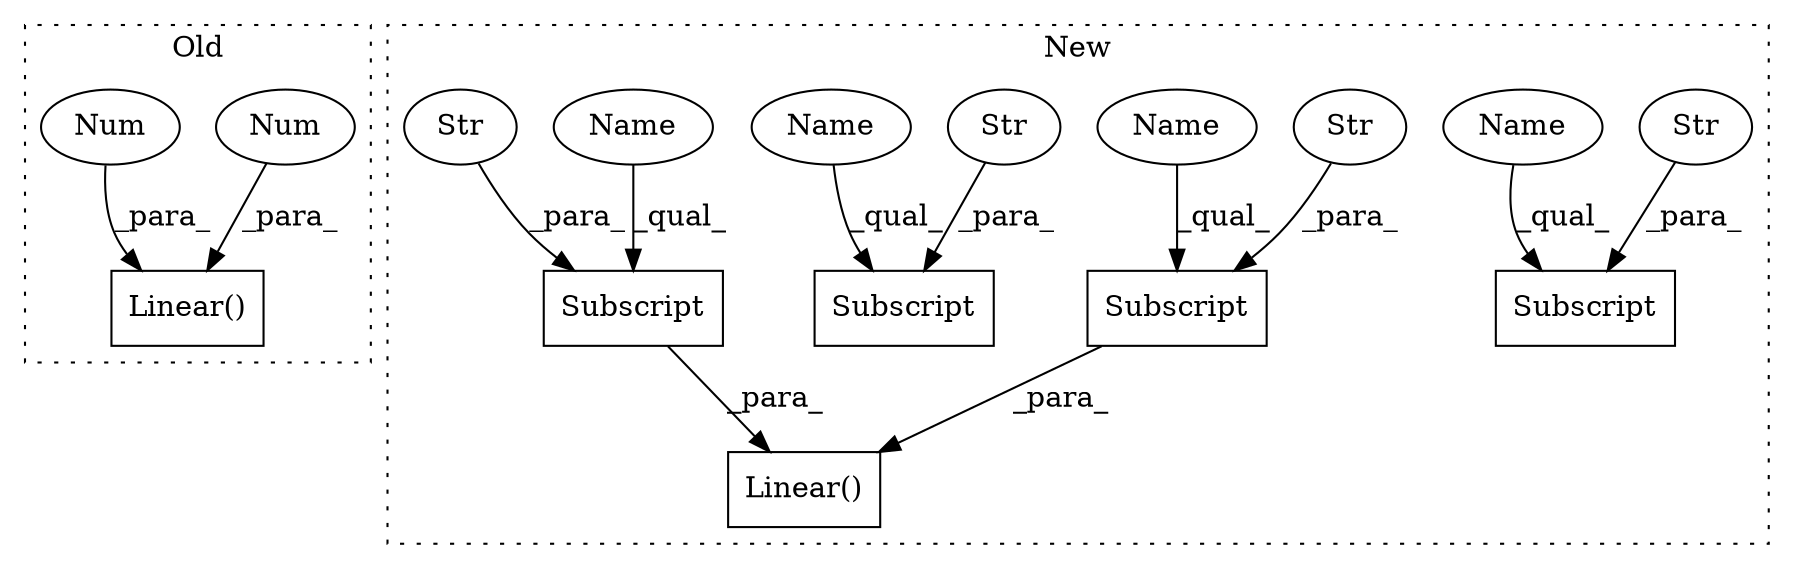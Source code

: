 digraph G {
subgraph cluster0 {
1 [label="Linear()" a="75" s="943,960" l="10,1" shape="box"];
10 [label="Num" a="76" s="953" l="3" shape="ellipse"];
11 [label="Num" a="76" s="958" l="2" shape="ellipse"];
label = "Old";
style="dotted";
}
subgraph cluster1 {
2 [label="Subscript" a="63" s="1065,0" l="19,0" shape="box"];
3 [label="Subscript" a="63" s="1011,0" l="19,0" shape="box"];
4 [label="Str" a="66" s="1018" l="11" shape="ellipse"];
5 [label="Str" a="66" s="1072" l="11" shape="ellipse"];
6 [label="Subscript" a="63" s="1140,0" l="19,0" shape="box"];
7 [label="Str" a="66" s="1147" l="11" shape="ellipse"];
8 [label="Subscript" a="63" s="990,0" l="19,0" shape="box"];
9 [label="Str" a="66" s="997" l="11" shape="ellipse"];
12 [label="Linear()" a="75" s="980,1030" l="10,1" shape="box"];
13 [label="Name" a="87" s="1065" l="6" shape="ellipse"];
14 [label="Name" a="87" s="1011" l="6" shape="ellipse"];
15 [label="Name" a="87" s="1140" l="6" shape="ellipse"];
16 [label="Name" a="87" s="990" l="6" shape="ellipse"];
label = "New";
style="dotted";
}
3 -> 12 [label="_para_"];
4 -> 3 [label="_para_"];
5 -> 2 [label="_para_"];
7 -> 6 [label="_para_"];
8 -> 12 [label="_para_"];
9 -> 8 [label="_para_"];
10 -> 1 [label="_para_"];
11 -> 1 [label="_para_"];
13 -> 2 [label="_qual_"];
14 -> 3 [label="_qual_"];
15 -> 6 [label="_qual_"];
16 -> 8 [label="_qual_"];
}